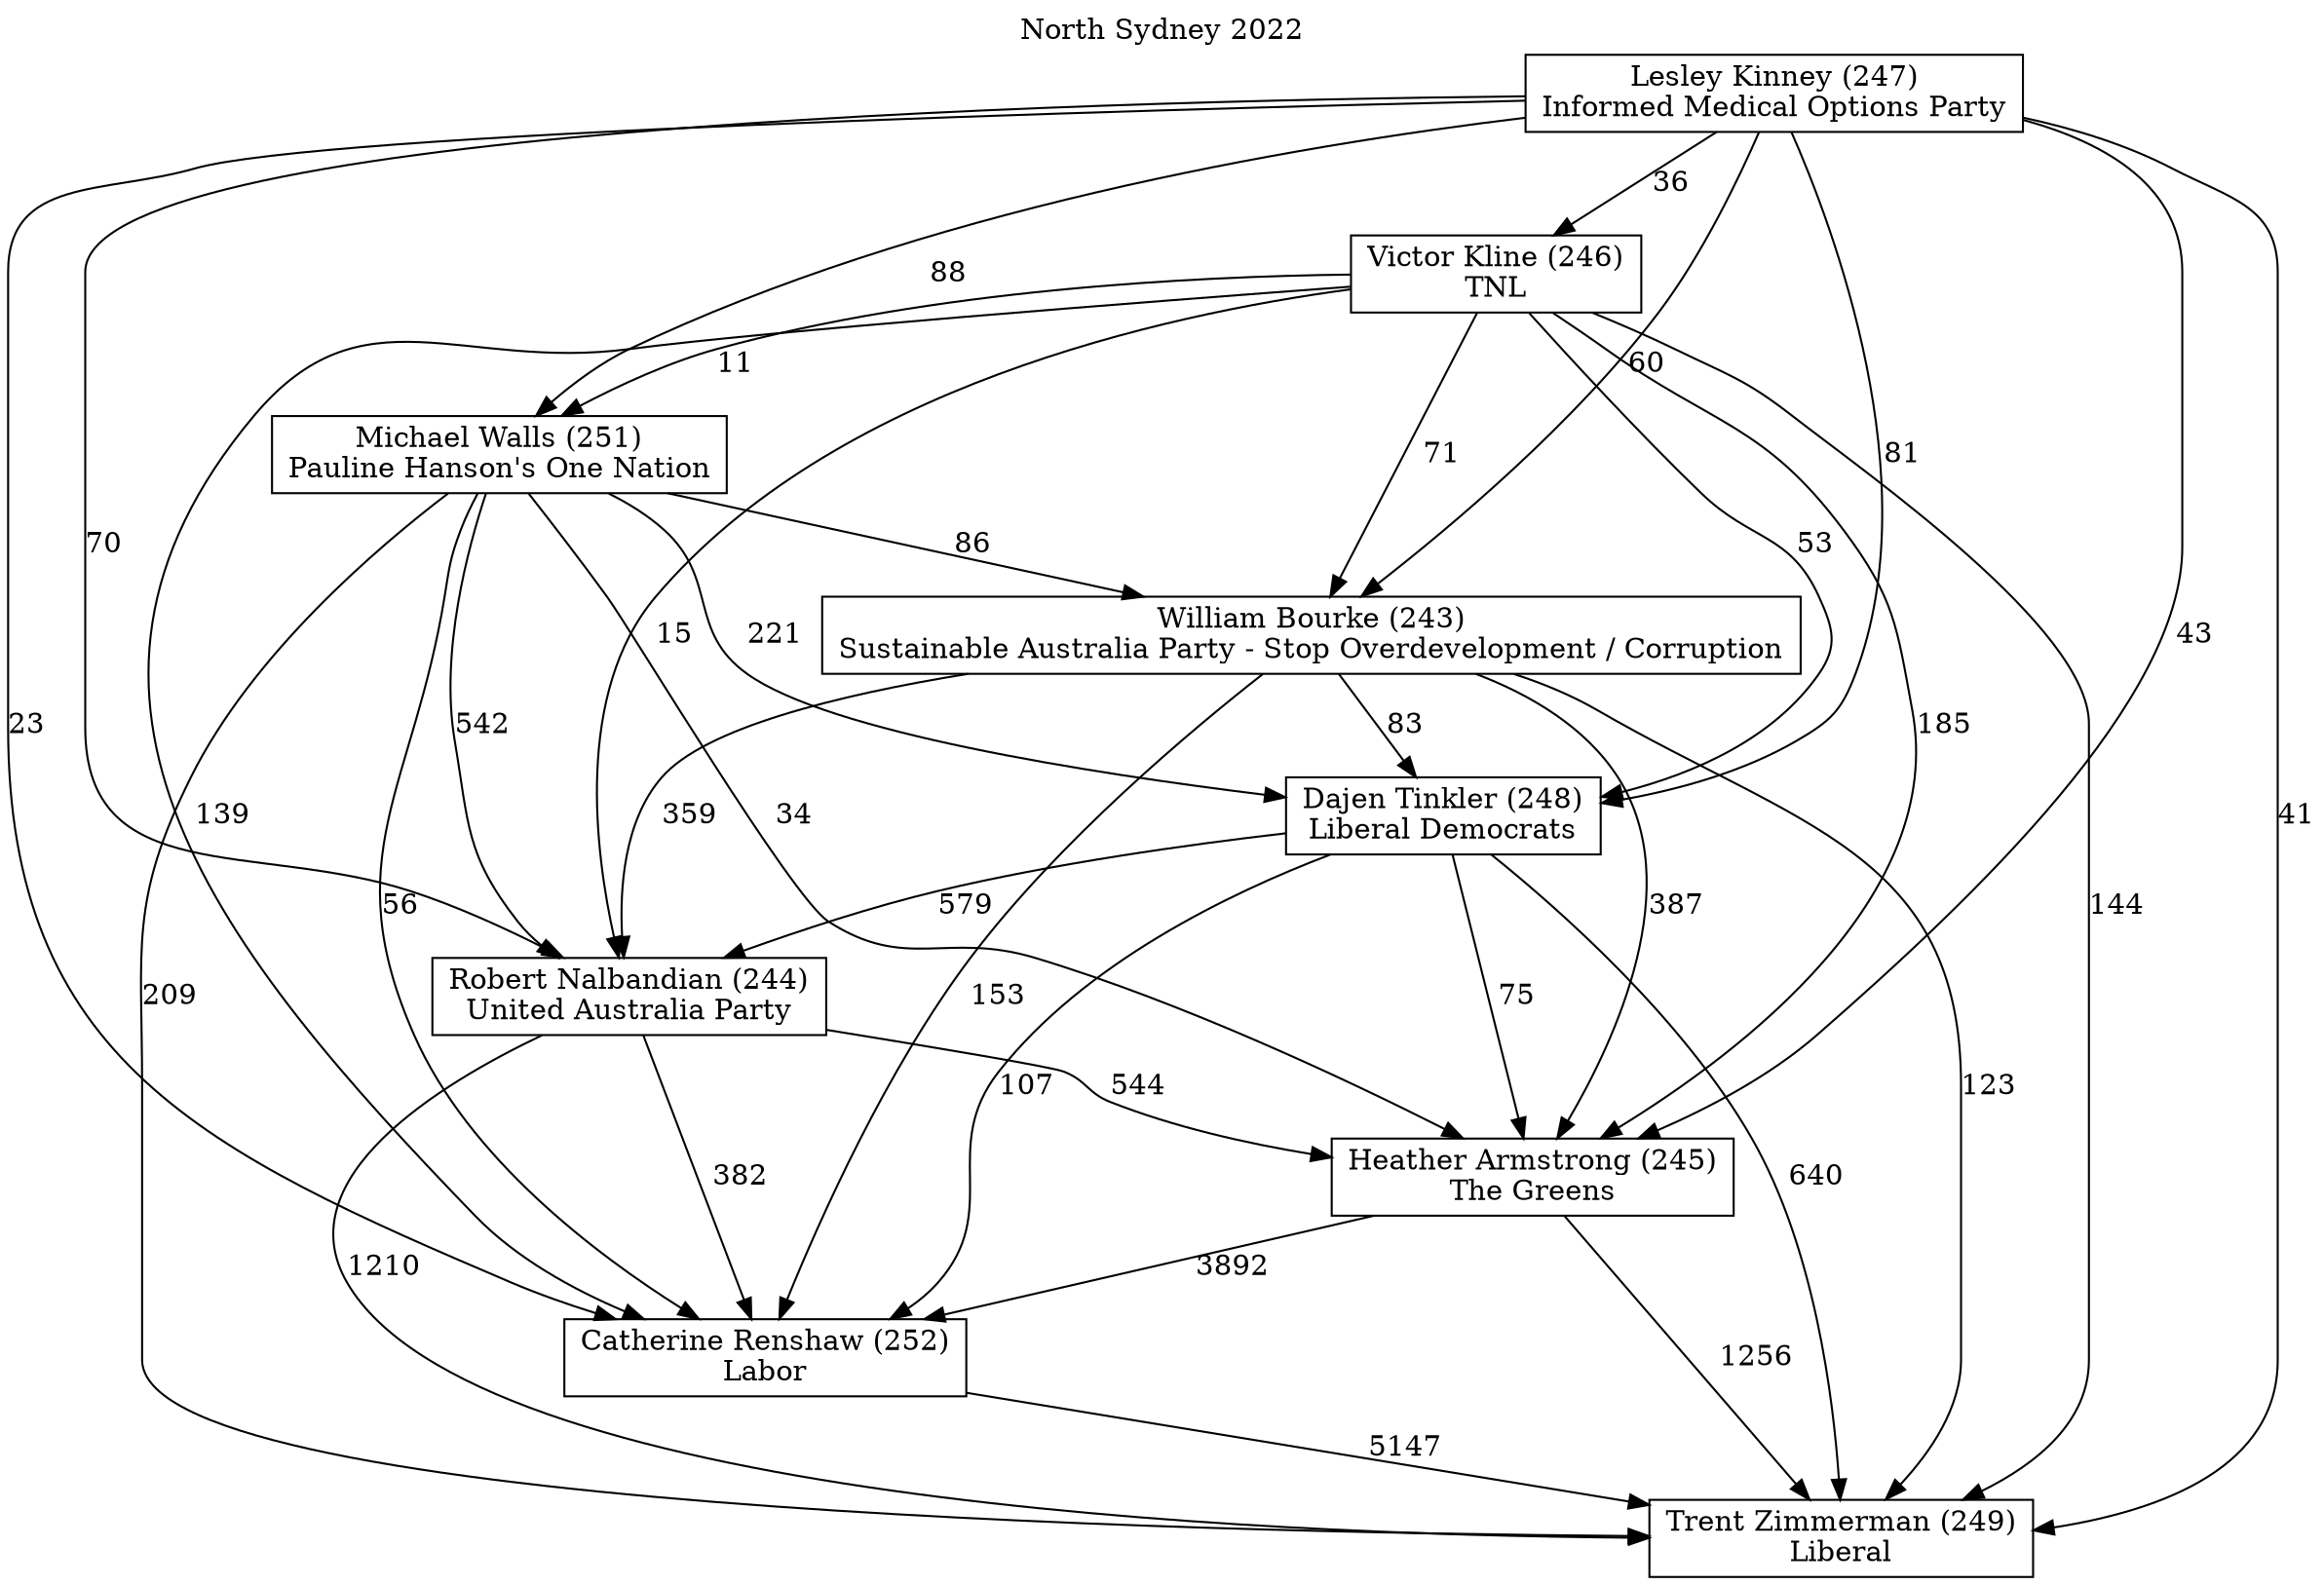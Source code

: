 // House preference flow
digraph "Trent Zimmerman (249)_North Sydney_2022" {
	graph [label="North Sydney 2022" labelloc=t mclimit=10]
	node [shape=box]
	"Heather Armstrong (245)" [label="Heather Armstrong (245)
The Greens"]
	"Robert Nalbandian (244)" [label="Robert Nalbandian (244)
United Australia Party"]
	"Victor Kline (246)" [label="Victor Kline (246)
TNL"]
	"William Bourke (243)" [label="William Bourke (243)
Sustainable Australia Party - Stop Overdevelopment / Corruption"]
	"Michael Walls (251)" [label="Michael Walls (251)
Pauline Hanson's One Nation"]
	"Trent Zimmerman (249)" [label="Trent Zimmerman (249)
Liberal"]
	"Lesley Kinney (247)" [label="Lesley Kinney (247)
Informed Medical Options Party"]
	"Catherine Renshaw (252)" [label="Catherine Renshaw (252)
Labor"]
	"Dajen Tinkler (248)" [label="Dajen Tinkler (248)
Liberal Democrats"]
	"Lesley Kinney (247)" -> "Robert Nalbandian (244)" [label=70]
	"Victor Kline (246)" -> "Dajen Tinkler (248)" [label=53]
	"Heather Armstrong (245)" -> "Catherine Renshaw (252)" [label=3892]
	"Victor Kline (246)" -> "Heather Armstrong (245)" [label=185]
	"Michael Walls (251)" -> "Trent Zimmerman (249)" [label=209]
	"Robert Nalbandian (244)" -> "Trent Zimmerman (249)" [label=1210]
	"Victor Kline (246)" -> "William Bourke (243)" [label=71]
	"Michael Walls (251)" -> "Catherine Renshaw (252)" [label=56]
	"Michael Walls (251)" -> "Heather Armstrong (245)" [label=34]
	"Lesley Kinney (247)" -> "Michael Walls (251)" [label=88]
	"Lesley Kinney (247)" -> "Catherine Renshaw (252)" [label=23]
	"Victor Kline (246)" -> "Michael Walls (251)" [label=11]
	"William Bourke (243)" -> "Catherine Renshaw (252)" [label=153]
	"Lesley Kinney (247)" -> "Dajen Tinkler (248)" [label=81]
	"Lesley Kinney (247)" -> "William Bourke (243)" [label=60]
	"William Bourke (243)" -> "Robert Nalbandian (244)" [label=359]
	"Catherine Renshaw (252)" -> "Trent Zimmerman (249)" [label=5147]
	"Lesley Kinney (247)" -> "Heather Armstrong (245)" [label=43]
	"Dajen Tinkler (248)" -> "Heather Armstrong (245)" [label=75]
	"Michael Walls (251)" -> "Robert Nalbandian (244)" [label=542]
	"Dajen Tinkler (248)" -> "Trent Zimmerman (249)" [label=640]
	"Michael Walls (251)" -> "William Bourke (243)" [label=86]
	"Victor Kline (246)" -> "Catherine Renshaw (252)" [label=139]
	"Dajen Tinkler (248)" -> "Catherine Renshaw (252)" [label=107]
	"Victor Kline (246)" -> "Robert Nalbandian (244)" [label=15]
	"William Bourke (243)" -> "Heather Armstrong (245)" [label=387]
	"William Bourke (243)" -> "Trent Zimmerman (249)" [label=123]
	"William Bourke (243)" -> "Dajen Tinkler (248)" [label=83]
	"Robert Nalbandian (244)" -> "Catherine Renshaw (252)" [label=382]
	"Lesley Kinney (247)" -> "Trent Zimmerman (249)" [label=41]
	"Heather Armstrong (245)" -> "Trent Zimmerman (249)" [label=1256]
	"Lesley Kinney (247)" -> "Victor Kline (246)" [label=36]
	"Michael Walls (251)" -> "Dajen Tinkler (248)" [label=221]
	"Victor Kline (246)" -> "Trent Zimmerman (249)" [label=144]
	"Dajen Tinkler (248)" -> "Robert Nalbandian (244)" [label=579]
	"Robert Nalbandian (244)" -> "Heather Armstrong (245)" [label=544]
}
